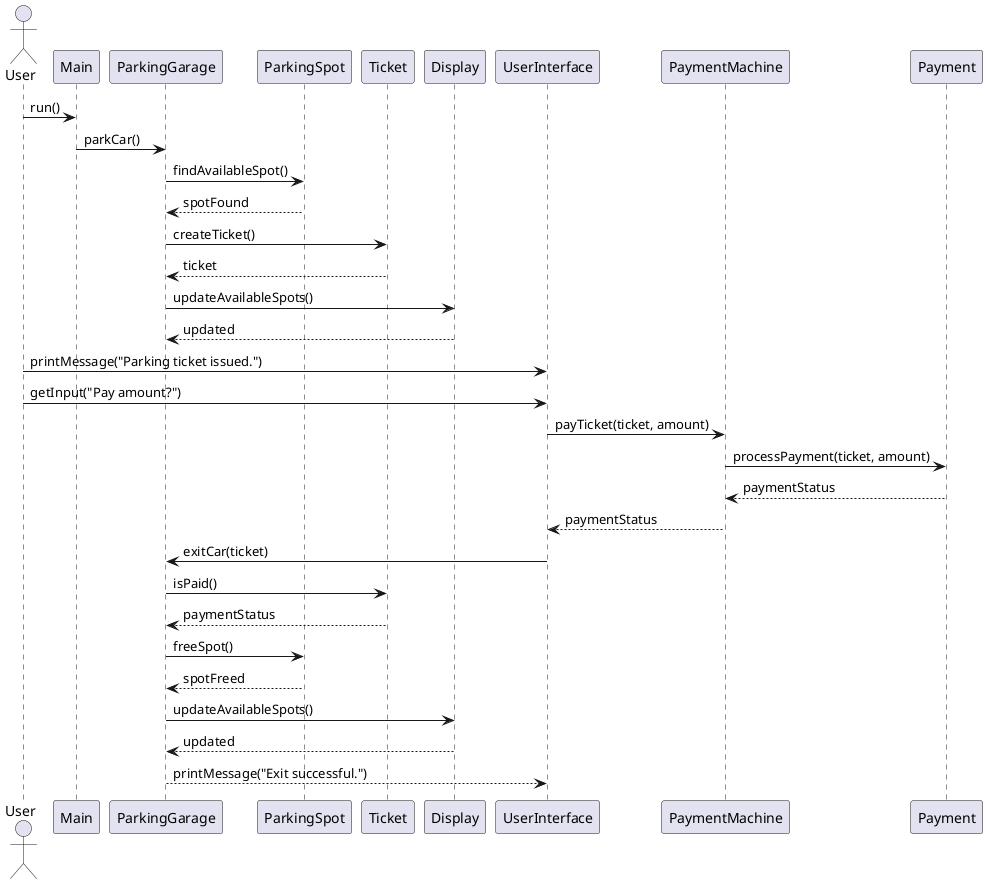 @startuml
actor User

User -> Main : run()
Main -> ParkingGarage : parkCar()
ParkingGarage -> ParkingSpot : findAvailableSpot()
ParkingSpot --> ParkingGarage : spotFound
ParkingGarage -> Ticket : createTicket()
Ticket --> ParkingGarage : ticket
ParkingGarage -> Display : updateAvailableSpots()
Display --> ParkingGarage : updated

User -> UserInterface : printMessage("Parking ticket issued.")
User -> UserInterface : getInput("Pay amount?")
UserInterface -> PaymentMachine : payTicket(ticket, amount)
PaymentMachine -> Payment : processPayment(ticket, amount)
Payment --> PaymentMachine : paymentStatus
PaymentMachine --> UserInterface : paymentStatus
UserInterface -> ParkingGarage : exitCar(ticket)
ParkingGarage -> Ticket : isPaid()
Ticket --> ParkingGarage : paymentStatus
ParkingGarage -> ParkingSpot : freeSpot()
ParkingSpot --> ParkingGarage : spotFreed
ParkingGarage -> Display : updateAvailableSpots()
Display --> ParkingGarage : updated
ParkingGarage --> UserInterface : printMessage("Exit successful.")

@enduml
